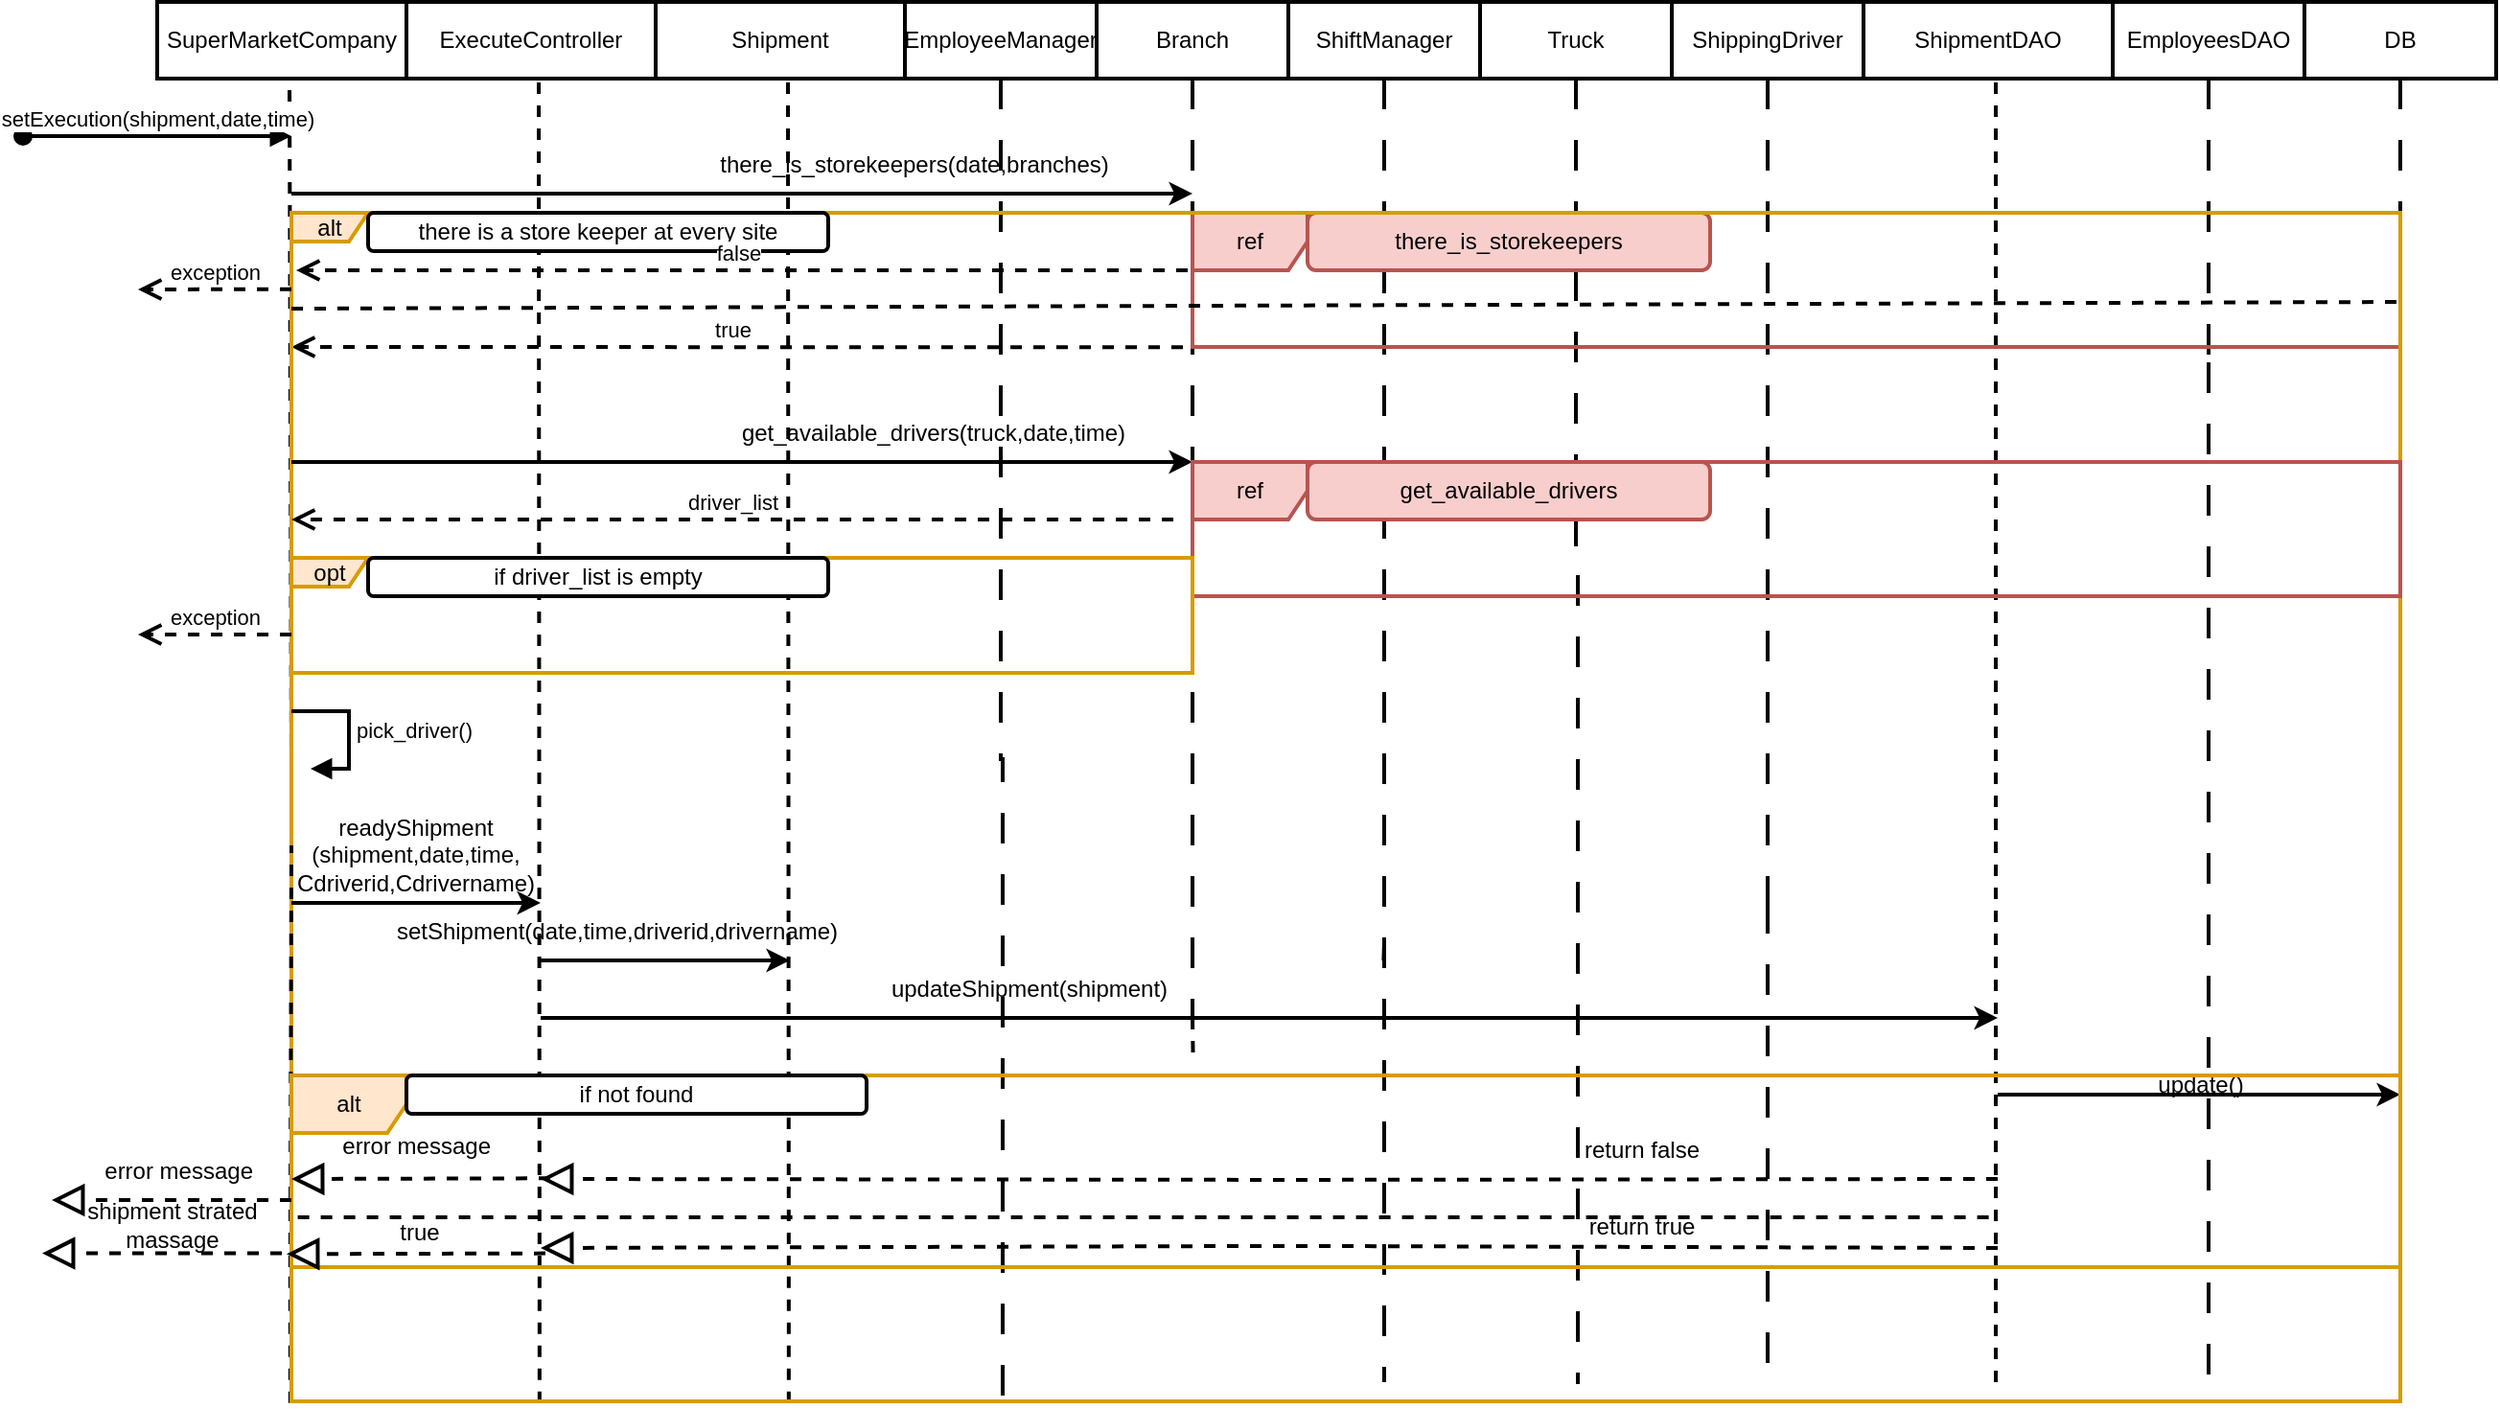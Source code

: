 <mxfile version="21.2.4" type="github">
  <diagram name="Page-1" id="MZ87BxiuIwEp7jPw1ExZ">
    <mxGraphModel dx="2573" dy="1023" grid="1" gridSize="10" guides="1" tooltips="1" connect="1" arrows="1" fold="1" page="1" pageScale="1" pageWidth="827" pageHeight="1169" math="0" shadow="0">
      <root>
        <mxCell id="0" />
        <mxCell id="1" parent="0" />
        <mxCell id="GAQoPDuNliMr2iQyG7WM-1" style="edgeStyle=orthogonalEdgeStyle;rounded=0;orthogonalLoop=1;jettySize=auto;html=1;dashed=1;dashPattern=8 8;endArrow=none;endFill=0;labelBackgroundColor=none;fontColor=default;strokeWidth=2;fontStyle=0" edge="1" parent="1" source="GAQoPDuNliMr2iQyG7WM-2">
          <mxGeometry relative="1" as="geometry">
            <mxPoint x="580" y="590" as="targetPoint" />
          </mxGeometry>
        </mxCell>
        <mxCell id="GAQoPDuNliMr2iQyG7WM-2" value="Branch" style="rounded=0;whiteSpace=wrap;html=1;labelBackgroundColor=none;strokeWidth=2;fontStyle=0" vertex="1" parent="1">
          <mxGeometry x="530" y="60" width="100" height="40" as="geometry" />
        </mxCell>
        <mxCell id="GAQoPDuNliMr2iQyG7WM-3" style="edgeStyle=orthogonalEdgeStyle;rounded=0;orthogonalLoop=1;jettySize=auto;html=1;exitX=0.5;exitY=1;exitDx=0;exitDy=0;dashed=1;endArrow=none;endFill=0;strokeWidth=2;fontStyle=0" edge="1" parent="1">
          <mxGeometry relative="1" as="geometry">
            <mxPoint x="580.294" y="610" as="targetPoint" />
            <mxPoint x="580" y="590" as="sourcePoint" />
          </mxGeometry>
        </mxCell>
        <mxCell id="GAQoPDuNliMr2iQyG7WM-8" value="EmployeeManager" style="rounded=0;whiteSpace=wrap;html=1;labelBackgroundColor=none;strokeWidth=2;fontStyle=0" vertex="1" parent="1">
          <mxGeometry x="430" y="60" width="100" height="40" as="geometry" />
        </mxCell>
        <mxCell id="GAQoPDuNliMr2iQyG7WM-9" style="edgeStyle=orthogonalEdgeStyle;rounded=0;orthogonalLoop=1;jettySize=auto;html=1;exitX=0.5;exitY=1;exitDx=0;exitDy=0;endArrow=none;endFill=0;dashed=1;dashPattern=8 8;strokeWidth=2;fontStyle=0" edge="1" parent="1" source="GAQoPDuNliMr2iQyG7WM-8">
          <mxGeometry relative="1" as="geometry">
            <mxPoint x="481" y="790" as="targetPoint" />
            <mxPoint x="480" y="350" as="sourcePoint" />
            <Array as="points">
              <mxPoint x="480" y="455" />
              <mxPoint x="481" y="455" />
              <mxPoint x="481" y="600" />
            </Array>
          </mxGeometry>
        </mxCell>
        <mxCell id="GAQoPDuNliMr2iQyG7WM-13" style="edgeStyle=orthogonalEdgeStyle;rounded=0;orthogonalLoop=1;jettySize=auto;html=1;dashed=1;dashPattern=8 8;endArrow=none;endFill=0;labelBackgroundColor=none;fontColor=default;strokeWidth=2;fontStyle=0" edge="1" parent="1" source="GAQoPDuNliMr2iQyG7WM-14">
          <mxGeometry relative="1" as="geometry">
            <mxPoint x="680" y="780" as="targetPoint" />
          </mxGeometry>
        </mxCell>
        <mxCell id="GAQoPDuNliMr2iQyG7WM-14" value="ShiftManager" style="rounded=0;whiteSpace=wrap;html=1;labelBackgroundColor=none;strokeWidth=2;fontStyle=0" vertex="1" parent="1">
          <mxGeometry x="630" y="60" width="100" height="40" as="geometry" />
        </mxCell>
        <mxCell id="GAQoPDuNliMr2iQyG7WM-17" style="edgeStyle=orthogonalEdgeStyle;rounded=0;orthogonalLoop=1;jettySize=auto;html=1;exitX=0.5;exitY=1;exitDx=0;exitDy=0;endArrow=none;endFill=0;dashed=1;dashPattern=8 8;strokeWidth=2;fontStyle=0" edge="1" parent="1">
          <mxGeometry relative="1" as="geometry">
            <mxPoint x="679.706" y="560" as="targetPoint" />
            <mxPoint x="680" y="550" as="sourcePoint" />
          </mxGeometry>
        </mxCell>
        <mxCell id="GAQoPDuNliMr2iQyG7WM-21" style="edgeStyle=orthogonalEdgeStyle;rounded=0;orthogonalLoop=1;jettySize=auto;html=1;dashed=1;dashPattern=8 8;endArrow=none;endFill=0;labelBackgroundColor=none;fontColor=default;strokeWidth=2;fontStyle=0" edge="1" parent="1" source="GAQoPDuNliMr2iQyG7WM-22">
          <mxGeometry relative="1" as="geometry">
            <mxPoint x="880" y="530" as="targetPoint" />
          </mxGeometry>
        </mxCell>
        <mxCell id="GAQoPDuNliMr2iQyG7WM-22" value="ShippingDriver" style="rounded=0;whiteSpace=wrap;html=1;labelBackgroundColor=none;strokeWidth=2;fontStyle=0" vertex="1" parent="1">
          <mxGeometry x="830" y="60" width="100" height="40" as="geometry" />
        </mxCell>
        <mxCell id="GAQoPDuNliMr2iQyG7WM-23" style="edgeStyle=orthogonalEdgeStyle;rounded=0;orthogonalLoop=1;jettySize=auto;html=1;exitX=0.5;exitY=1;exitDx=0;exitDy=0;dashed=1;dashPattern=8 8;endArrow=none;endFill=0;strokeWidth=2;fontStyle=0" edge="1" parent="1">
          <mxGeometry relative="1" as="geometry">
            <mxPoint x="880" y="780" as="targetPoint" />
            <mxPoint x="880" y="530" as="sourcePoint" />
          </mxGeometry>
        </mxCell>
        <mxCell id="GAQoPDuNliMr2iQyG7WM-29" style="edgeStyle=orthogonalEdgeStyle;rounded=0;orthogonalLoop=1;jettySize=auto;html=1;dashed=1;dashPattern=8 8;endArrow=none;endFill=0;labelBackgroundColor=none;fontColor=default;strokeWidth=2;fontStyle=0" edge="1" parent="1" source="GAQoPDuNliMr2iQyG7WM-76">
          <mxGeometry relative="1" as="geometry">
            <mxPoint x="780" y="780" as="targetPoint" />
            <Array as="points">
              <mxPoint x="780" y="350" />
              <mxPoint x="781" y="500" />
            </Array>
          </mxGeometry>
        </mxCell>
        <mxCell id="GAQoPDuNliMr2iQyG7WM-30" value="Truck" style="rounded=0;whiteSpace=wrap;html=1;labelBackgroundColor=none;strokeWidth=2;fontStyle=0" vertex="1" parent="1">
          <mxGeometry x="730" y="60" width="100" height="40" as="geometry" />
        </mxCell>
        <mxCell id="GAQoPDuNliMr2iQyG7WM-34" style="edgeStyle=orthogonalEdgeStyle;rounded=0;orthogonalLoop=1;jettySize=auto;html=1;exitX=0.5;exitY=1;exitDx=0;exitDy=0;dashed=1;dashPattern=8 8;endArrow=none;endFill=0;labelBackgroundColor=none;fontColor=default;strokeWidth=2;fontStyle=0" edge="1" parent="1" source="GAQoPDuNliMr2iQyG7WM-35">
          <mxGeometry relative="1" as="geometry">
            <mxPoint x="1110" y="250" as="targetPoint" />
          </mxGeometry>
        </mxCell>
        <mxCell id="GAQoPDuNliMr2iQyG7WM-35" value="EmployeesDAO" style="rounded=0;whiteSpace=wrap;html=1;labelBackgroundColor=none;strokeWidth=2;fontStyle=0" vertex="1" parent="1">
          <mxGeometry x="1060" y="60" width="100" height="40" as="geometry" />
        </mxCell>
        <mxCell id="GAQoPDuNliMr2iQyG7WM-36" style="edgeStyle=orthogonalEdgeStyle;rounded=0;orthogonalLoop=1;jettySize=auto;html=1;dashed=1;dashPattern=8 8;endArrow=none;endFill=0;labelBackgroundColor=none;fontColor=default;strokeWidth=2;fontStyle=0" edge="1" parent="1" source="GAQoPDuNliMr2iQyG7WM-37">
          <mxGeometry relative="1" as="geometry">
            <mxPoint x="1210" y="260" as="targetPoint" />
          </mxGeometry>
        </mxCell>
        <mxCell id="GAQoPDuNliMr2iQyG7WM-37" value="DB" style="rounded=0;whiteSpace=wrap;html=1;labelBackgroundColor=none;strokeWidth=2;fontStyle=0" vertex="1" parent="1">
          <mxGeometry x="1160" y="60" width="100" height="40" as="geometry" />
        </mxCell>
        <mxCell id="GAQoPDuNliMr2iQyG7WM-44" value="" style="endArrow=none;html=1;rounded=0;fontColor=default;exitX=0.79;exitY=0.909;exitDx=0;exitDy=0;exitPerimeter=0;dashed=1;dashPattern=8 8;endFill=0;labelBackgroundColor=none;strokeWidth=2;fontStyle=0" edge="1" parent="1">
          <mxGeometry width="50" height="50" relative="1" as="geometry">
            <mxPoint x="1110" y="248" as="sourcePoint" />
            <mxPoint x="1110" y="780" as="targetPoint" />
          </mxGeometry>
        </mxCell>
        <mxCell id="GAQoPDuNliMr2iQyG7WM-45" value="" style="endArrow=none;html=1;rounded=0;fontColor=default;exitX=0.96;exitY=0.909;exitDx=0;exitDy=0;exitPerimeter=0;dashed=1;dashPattern=8 8;endFill=0;labelBackgroundColor=none;strokeWidth=2;fontStyle=0" edge="1" parent="1">
          <mxGeometry width="50" height="50" relative="1" as="geometry">
            <mxPoint x="1210" y="248" as="sourcePoint" />
            <mxPoint x="1210" y="770" as="targetPoint" />
          </mxGeometry>
        </mxCell>
        <mxCell id="GAQoPDuNliMr2iQyG7WM-47" value="SuperMarketCompany" style="rounded=0;whiteSpace=wrap;html=1;labelBackgroundColor=none;strokeWidth=2;fontStyle=0" vertex="1" parent="1">
          <mxGeometry x="40" y="60" width="130" height="40" as="geometry" />
        </mxCell>
        <mxCell id="GAQoPDuNliMr2iQyG7WM-49" value="" style="endArrow=none;dashed=1;html=1;rounded=0;fontStyle=0;strokeWidth=2;" edge="1" parent="1">
          <mxGeometry width="50" height="50" relative="1" as="geometry">
            <mxPoint x="110.0" y="460.0" as="sourcePoint" />
            <mxPoint x="109" y="100" as="targetPoint" />
          </mxGeometry>
        </mxCell>
        <mxCell id="GAQoPDuNliMr2iQyG7WM-50" value="" style="endArrow=none;dashed=1;html=1;rounded=0;fontStyle=0;strokeWidth=2;" edge="1" parent="1">
          <mxGeometry width="50" height="50" relative="1" as="geometry">
            <mxPoint x="109.42" y="790.833" as="sourcePoint" />
            <mxPoint x="109.42" y="720" as="targetPoint" />
          </mxGeometry>
        </mxCell>
        <mxCell id="GAQoPDuNliMr2iQyG7WM-55" value="ExecuteController" style="rounded=0;whiteSpace=wrap;html=1;labelBackgroundColor=none;strokeWidth=2;fontStyle=0" vertex="1" parent="1">
          <mxGeometry x="170" y="60" width="130" height="40" as="geometry" />
        </mxCell>
        <mxCell id="GAQoPDuNliMr2iQyG7WM-56" value="" style="endArrow=none;dashed=1;html=1;rounded=0;fontStyle=0;strokeWidth=2;" edge="1" parent="1">
          <mxGeometry width="50" height="50" relative="1" as="geometry">
            <mxPoint x="239.42" y="720" as="sourcePoint" />
            <mxPoint x="239" y="100" as="targetPoint" />
          </mxGeometry>
        </mxCell>
        <mxCell id="GAQoPDuNliMr2iQyG7WM-57" value="" style="endArrow=none;dashed=1;html=1;rounded=0;fontStyle=0;strokeWidth=2;" edge="1" parent="1">
          <mxGeometry width="50" height="50" relative="1" as="geometry">
            <mxPoint x="239.42" y="790.833" as="sourcePoint" />
            <mxPoint x="239.42" y="720" as="targetPoint" />
          </mxGeometry>
        </mxCell>
        <mxCell id="GAQoPDuNliMr2iQyG7WM-60" value="Shipment" style="rounded=0;whiteSpace=wrap;html=1;labelBackgroundColor=none;strokeWidth=2;fontStyle=0" vertex="1" parent="1">
          <mxGeometry x="300" y="60" width="130" height="40" as="geometry" />
        </mxCell>
        <mxCell id="GAQoPDuNliMr2iQyG7WM-61" value="" style="endArrow=none;dashed=1;html=1;rounded=0;fontStyle=0;strokeWidth=2;" edge="1" parent="1">
          <mxGeometry width="50" height="50" relative="1" as="geometry">
            <mxPoint x="369.42" y="720" as="sourcePoint" />
            <mxPoint x="369" y="100" as="targetPoint" />
          </mxGeometry>
        </mxCell>
        <mxCell id="GAQoPDuNliMr2iQyG7WM-62" value="" style="endArrow=none;dashed=1;html=1;rounded=0;fontStyle=0;strokeWidth=2;" edge="1" parent="1">
          <mxGeometry width="50" height="50" relative="1" as="geometry">
            <mxPoint x="369.42" y="790.833" as="sourcePoint" />
            <mxPoint x="369.42" y="720" as="targetPoint" />
          </mxGeometry>
        </mxCell>
        <mxCell id="GAQoPDuNliMr2iQyG7WM-67" value="ShipmentDAO" style="rounded=0;whiteSpace=wrap;html=1;labelBackgroundColor=none;strokeWidth=2;fontStyle=0" vertex="1" parent="1">
          <mxGeometry x="930" y="60" width="130" height="40" as="geometry" />
        </mxCell>
        <mxCell id="GAQoPDuNliMr2iQyG7WM-68" value="" style="endArrow=none;dashed=1;html=1;rounded=0;fontStyle=0;strokeWidth=2;" edge="1" parent="1">
          <mxGeometry width="50" height="50" relative="1" as="geometry">
            <mxPoint x="999" y="780" as="sourcePoint" />
            <mxPoint x="999" y="100" as="targetPoint" />
          </mxGeometry>
        </mxCell>
        <mxCell id="GAQoPDuNliMr2iQyG7WM-70" value="setExecution(shipment,date,time)" style="html=1;verticalAlign=bottom;startArrow=oval;endArrow=block;startSize=8;edgeStyle=elbowEdgeStyle;elbow=vertical;curved=0;rounded=0;strokeWidth=2;fontStyle=0" edge="1" parent="1">
          <mxGeometry relative="1" as="geometry">
            <mxPoint x="-30" y="130" as="sourcePoint" />
            <mxPoint x="110" y="130" as="targetPoint" />
            <mxPoint as="offset" />
          </mxGeometry>
        </mxCell>
        <mxCell id="GAQoPDuNliMr2iQyG7WM-74" value="ref" style="shape=umlFrame;whiteSpace=wrap;html=1;pointerEvents=0;strokeWidth=2;labelBackgroundColor=none;fillColor=#f8cecc;strokeColor=#b85450;fontStyle=0" vertex="1" parent="1">
          <mxGeometry x="580" y="170" width="630" height="70" as="geometry" />
        </mxCell>
        <mxCell id="GAQoPDuNliMr2iQyG7WM-77" value="" style="edgeStyle=orthogonalEdgeStyle;rounded=0;orthogonalLoop=1;jettySize=auto;html=1;dashed=1;dashPattern=8 8;endArrow=none;endFill=0;labelBackgroundColor=none;fontColor=default;strokeWidth=2;fontStyle=0" edge="1" parent="1" source="GAQoPDuNliMr2iQyG7WM-30" target="GAQoPDuNliMr2iQyG7WM-76">
          <mxGeometry relative="1" as="geometry">
            <mxPoint x="780" y="500" as="targetPoint" />
            <mxPoint x="780" y="100" as="sourcePoint" />
            <Array as="points">
              <mxPoint x="780" y="150" />
              <mxPoint x="780" y="150" />
            </Array>
          </mxGeometry>
        </mxCell>
        <mxCell id="GAQoPDuNliMr2iQyG7WM-76" value="there_is_storekeepers" style="rounded=1;whiteSpace=wrap;html=1;strokeWidth=2;labelBackgroundColor=none;fillColor=#f8cecc;strokeColor=#b85450;fontStyle=0" vertex="1" parent="1">
          <mxGeometry x="640" y="170" width="210" height="30" as="geometry" />
        </mxCell>
        <mxCell id="GAQoPDuNliMr2iQyG7WM-78" value="" style="endArrow=classic;html=1;rounded=0;strokeWidth=2;fontStyle=0" edge="1" parent="1">
          <mxGeometry width="50" height="50" relative="1" as="geometry">
            <mxPoint x="110" y="160" as="sourcePoint" />
            <mxPoint x="580" y="160" as="targetPoint" />
          </mxGeometry>
        </mxCell>
        <mxCell id="GAQoPDuNliMr2iQyG7WM-82" value="there_is_storekeepers(date,branches)" style="text;html=1;strokeColor=none;fillColor=none;align=center;verticalAlign=middle;whiteSpace=wrap;rounded=0;strokeWidth=2;fontStyle=0" vertex="1" parent="1">
          <mxGeometry x="350" y="130" width="170" height="30" as="geometry" />
        </mxCell>
        <mxCell id="GAQoPDuNliMr2iQyG7WM-85" value="true" style="html=1;verticalAlign=bottom;endArrow=open;dashed=1;endSize=8;edgeStyle=elbowEdgeStyle;elbow=vertical;curved=0;rounded=0;exitX=-0.006;exitY=0.272;exitDx=0;exitDy=0;exitPerimeter=0;strokeWidth=2;fontStyle=0" edge="1" parent="1">
          <mxGeometry x="0.011" relative="1" as="geometry">
            <mxPoint x="575" y="240.15" as="sourcePoint" />
            <mxPoint x="110" y="240.15" as="targetPoint" />
            <mxPoint as="offset" />
          </mxGeometry>
        </mxCell>
        <mxCell id="GAQoPDuNliMr2iQyG7WM-86" value="alt" style="shape=umlFrame;whiteSpace=wrap;html=1;pointerEvents=0;fontStyle=0;strokeWidth=2;fillColor=#ffe6cc;strokeColor=#d79b00;width=40;height=15;" vertex="1" parent="1">
          <mxGeometry x="110" y="170" width="1100" height="620" as="geometry" />
        </mxCell>
        <mxCell id="GAQoPDuNliMr2iQyG7WM-87" value="there is a store keeper at every site" style="rounded=1;whiteSpace=wrap;html=1;strokeWidth=2;labelBackgroundColor=none;fontStyle=0" vertex="1" parent="1">
          <mxGeometry x="150" y="170" width="240" height="20" as="geometry" />
        </mxCell>
        <mxCell id="GAQoPDuNliMr2iQyG7WM-89" value="false" style="html=1;verticalAlign=bottom;endArrow=open;dashed=1;endSize=8;edgeStyle=elbowEdgeStyle;elbow=vertical;curved=0;rounded=0;exitX=-0.006;exitY=0.272;exitDx=0;exitDy=0;exitPerimeter=0;strokeWidth=2;fontStyle=0" edge="1" parent="1">
          <mxGeometry x="0.011" relative="1" as="geometry">
            <mxPoint x="577.5" y="200" as="sourcePoint" />
            <mxPoint x="112.5" y="200" as="targetPoint" />
            <mxPoint as="offset" />
          </mxGeometry>
        </mxCell>
        <mxCell id="GAQoPDuNliMr2iQyG7WM-90" value="exception" style="html=1;verticalAlign=bottom;endArrow=open;dashed=1;endSize=8;edgeStyle=elbowEdgeStyle;elbow=vertical;curved=0;rounded=0;strokeWidth=2;fontStyle=0" edge="1" parent="1">
          <mxGeometry relative="1" as="geometry">
            <mxPoint x="110" y="209.82" as="sourcePoint" />
            <mxPoint x="30" y="209.82" as="targetPoint" />
            <mxPoint as="offset" />
          </mxGeometry>
        </mxCell>
        <mxCell id="GAQoPDuNliMr2iQyG7WM-91" value="" style="endArrow=none;dashed=1;html=1;rounded=0;entryX=1;entryY=0.075;entryDx=0;entryDy=0;entryPerimeter=0;strokeWidth=2;fontStyle=0" edge="1" parent="1" target="GAQoPDuNliMr2iQyG7WM-86">
          <mxGeometry width="50" height="50" relative="1" as="geometry">
            <mxPoint x="110" y="220" as="sourcePoint" />
            <mxPoint x="240" y="250" as="targetPoint" />
            <Array as="points" />
          </mxGeometry>
        </mxCell>
        <mxCell id="GAQoPDuNliMr2iQyG7WM-92" value="" style="endArrow=classic;html=1;rounded=0;strokeWidth=2;fontStyle=0" edge="1" parent="1">
          <mxGeometry width="50" height="50" relative="1" as="geometry">
            <mxPoint x="110" y="300" as="sourcePoint" />
            <mxPoint x="580" y="300" as="targetPoint" />
          </mxGeometry>
        </mxCell>
        <mxCell id="GAQoPDuNliMr2iQyG7WM-93" value="get_available_drivers(truck,date,time)" style="text;html=1;strokeColor=none;fillColor=none;align=center;verticalAlign=middle;whiteSpace=wrap;rounded=0;strokeWidth=2;fontStyle=0" vertex="1" parent="1">
          <mxGeometry x="360" y="270" width="170" height="30" as="geometry" />
        </mxCell>
        <mxCell id="GAQoPDuNliMr2iQyG7WM-94" value="ref" style="shape=umlFrame;whiteSpace=wrap;html=1;pointerEvents=0;strokeWidth=2;labelBackgroundColor=none;fillColor=#f8cecc;strokeColor=#b85450;fontStyle=0" vertex="1" parent="1">
          <mxGeometry x="580" y="300" width="630" height="70" as="geometry" />
        </mxCell>
        <mxCell id="GAQoPDuNliMr2iQyG7WM-95" value="get_available_drivers" style="rounded=1;whiteSpace=wrap;html=1;strokeWidth=2;labelBackgroundColor=none;fillColor=#f8cecc;strokeColor=#b85450;fontStyle=0" vertex="1" parent="1">
          <mxGeometry x="640" y="300" width="210" height="30" as="geometry" />
        </mxCell>
        <mxCell id="GAQoPDuNliMr2iQyG7WM-96" value="driver_list" style="html=1;verticalAlign=bottom;endArrow=open;dashed=1;endSize=8;edgeStyle=elbowEdgeStyle;elbow=vertical;curved=0;rounded=0;strokeWidth=2;fontStyle=0" edge="1" parent="1">
          <mxGeometry relative="1" as="geometry">
            <mxPoint x="570" y="330" as="sourcePoint" />
            <mxPoint x="110" y="330" as="targetPoint" />
          </mxGeometry>
        </mxCell>
        <mxCell id="GAQoPDuNliMr2iQyG7WM-97" value="opt" style="shape=umlFrame;whiteSpace=wrap;html=1;pointerEvents=0;fontStyle=0;strokeWidth=2;fillColor=#ffe6cc;strokeColor=#d79b00;width=40;height=15;" vertex="1" parent="1">
          <mxGeometry x="110" y="350" width="470" height="60" as="geometry" />
        </mxCell>
        <mxCell id="GAQoPDuNliMr2iQyG7WM-98" value="if driver_list is empty" style="rounded=1;whiteSpace=wrap;html=1;strokeWidth=2;labelBackgroundColor=none;fontStyle=0" vertex="1" parent="1">
          <mxGeometry x="150" y="350" width="240" height="20" as="geometry" />
        </mxCell>
        <mxCell id="GAQoPDuNliMr2iQyG7WM-99" value="exception" style="html=1;verticalAlign=bottom;endArrow=open;dashed=1;endSize=8;edgeStyle=elbowEdgeStyle;elbow=vertical;curved=0;rounded=0;strokeWidth=2;fontStyle=0" edge="1" parent="1">
          <mxGeometry relative="1" as="geometry">
            <mxPoint x="110" y="390" as="sourcePoint" />
            <mxPoint x="30" y="390" as="targetPoint" />
            <mxPoint as="offset" />
          </mxGeometry>
        </mxCell>
        <mxCell id="GAQoPDuNliMr2iQyG7WM-102" value="pick_driver()" style="html=1;align=left;spacingLeft=2;endArrow=block;rounded=0;edgeStyle=orthogonalEdgeStyle;curved=0;rounded=0;strokeWidth=2;fontStyle=0" edge="1" parent="1">
          <mxGeometry relative="1" as="geometry">
            <mxPoint x="110" y="430" as="sourcePoint" />
            <Array as="points">
              <mxPoint x="140" y="430" />
              <mxPoint x="140" y="460" />
            </Array>
            <mxPoint x="120.0" y="460.0" as="targetPoint" />
          </mxGeometry>
        </mxCell>
        <mxCell id="GAQoPDuNliMr2iQyG7WM-103" value="" style="endArrow=none;dashed=1;html=1;rounded=0;fontStyle=0;strokeWidth=2;" edge="1" parent="1">
          <mxGeometry width="50" height="50" relative="1" as="geometry">
            <mxPoint x="109.42" y="720" as="sourcePoint" />
            <mxPoint x="110.0" y="500.0" as="targetPoint" />
          </mxGeometry>
        </mxCell>
        <mxCell id="GAQoPDuNliMr2iQyG7WM-104" value="" style="endArrow=classic;html=1;rounded=0;strokeWidth=2;fontStyle=0" edge="1" parent="1">
          <mxGeometry width="50" height="50" relative="1" as="geometry">
            <mxPoint x="110" y="530" as="sourcePoint" />
            <mxPoint x="240" y="530" as="targetPoint" />
          </mxGeometry>
        </mxCell>
        <mxCell id="GAQoPDuNliMr2iQyG7WM-106" value="readyShipment&lt;br&gt;(shipment,date,time,&lt;br&gt;Cdriverid,Cdrivername)" style="text;html=1;strokeColor=none;fillColor=none;align=center;verticalAlign=middle;whiteSpace=wrap;rounded=0;strokeWidth=2;fontStyle=0" vertex="1" parent="1">
          <mxGeometry x="120" y="480" width="110" height="50" as="geometry" />
        </mxCell>
        <mxCell id="GAQoPDuNliMr2iQyG7WM-110" value="" style="endArrow=classic;html=1;rounded=0;strokeWidth=2;fontStyle=0" edge="1" parent="1">
          <mxGeometry width="50" height="50" relative="1" as="geometry">
            <mxPoint x="240" y="560" as="sourcePoint" />
            <mxPoint x="370" y="560" as="targetPoint" />
          </mxGeometry>
        </mxCell>
        <mxCell id="GAQoPDuNliMr2iQyG7WM-111" value="setShipment(date,time,driverid,drivername)" style="text;html=1;strokeColor=none;fillColor=none;align=center;verticalAlign=middle;whiteSpace=wrap;rounded=0;strokeWidth=2;fontStyle=0" vertex="1" parent="1">
          <mxGeometry x="230" y="530" width="100" height="30" as="geometry" />
        </mxCell>
        <mxCell id="GAQoPDuNliMr2iQyG7WM-112" value="" style="endArrow=classic;html=1;rounded=0;strokeWidth=2;fontStyle=0" edge="1" parent="1">
          <mxGeometry width="50" height="50" relative="1" as="geometry">
            <mxPoint x="240" y="590" as="sourcePoint" />
            <mxPoint x="1000" y="590" as="targetPoint" />
          </mxGeometry>
        </mxCell>
        <mxCell id="GAQoPDuNliMr2iQyG7WM-113" value="updateShipment(shipment)" style="text;html=1;strokeColor=none;fillColor=none;align=center;verticalAlign=middle;whiteSpace=wrap;rounded=0;strokeWidth=2;fontStyle=0" vertex="1" parent="1">
          <mxGeometry x="360" y="560" width="270" height="30" as="geometry" />
        </mxCell>
        <mxCell id="GAQoPDuNliMr2iQyG7WM-116" value="" style="endArrow=classic;html=1;rounded=0;strokeWidth=2;fontStyle=0" edge="1" parent="1">
          <mxGeometry width="50" height="50" relative="1" as="geometry">
            <mxPoint x="1000" y="630" as="sourcePoint" />
            <mxPoint x="1210" y="630" as="targetPoint" />
          </mxGeometry>
        </mxCell>
        <mxCell id="GAQoPDuNliMr2iQyG7WM-117" value="update()" style="text;html=1;strokeColor=none;fillColor=none;align=center;verticalAlign=middle;whiteSpace=wrap;rounded=0;strokeWidth=2;fontStyle=0" vertex="1" parent="1">
          <mxGeometry x="971" y="610" width="270" height="30" as="geometry" />
        </mxCell>
        <mxCell id="GAQoPDuNliMr2iQyG7WM-118" value="alt" style="shape=umlFrame;whiteSpace=wrap;html=1;pointerEvents=0;strokeWidth=2;labelBackgroundColor=none;fillColor=#ffe6cc;strokeColor=#d79b00;fontStyle=0" vertex="1" parent="1">
          <mxGeometry x="110" y="620" width="1100" height="100" as="geometry" />
        </mxCell>
        <mxCell id="GAQoPDuNliMr2iQyG7WM-119" value="return false" style="text;html=1;align=center;verticalAlign=middle;whiteSpace=wrap;rounded=0;fontStyle=0;strokeWidth=2;" vertex="1" parent="1">
          <mxGeometry x="770" y="644.47" width="89" height="30" as="geometry" />
        </mxCell>
        <mxCell id="GAQoPDuNliMr2iQyG7WM-120" value="" style="endArrow=block;dashed=1;endFill=0;endSize=12;html=1;rounded=0;fontStyle=0;strokeWidth=2;" edge="1" parent="1">
          <mxGeometry width="160" relative="1" as="geometry">
            <mxPoint x="245" y="673.64" as="sourcePoint" />
            <mxPoint x="110" y="674" as="targetPoint" />
          </mxGeometry>
        </mxCell>
        <mxCell id="GAQoPDuNliMr2iQyG7WM-121" value="error message&amp;nbsp;" style="text;html=1;align=center;verticalAlign=middle;whiteSpace=wrap;rounded=0;fontStyle=0;strokeWidth=2;" vertex="1" parent="1">
          <mxGeometry x="120" y="644.47" width="114" height="25.53" as="geometry" />
        </mxCell>
        <mxCell id="GAQoPDuNliMr2iQyG7WM-122" value="" style="endArrow=block;dashed=1;endFill=0;endSize=12;html=1;rounded=0;fontStyle=0;strokeWidth=2;" edge="1" parent="1">
          <mxGeometry width="160" relative="1" as="geometry">
            <mxPoint x="1000" y="674" as="sourcePoint" />
            <mxPoint x="240" y="674" as="targetPoint" />
            <Array as="points">
              <mxPoint x="630" y="674.47" />
            </Array>
          </mxGeometry>
        </mxCell>
        <mxCell id="GAQoPDuNliMr2iQyG7WM-123" value="return true" style="text;html=1;align=center;verticalAlign=middle;whiteSpace=wrap;rounded=0;fontStyle=0;strokeWidth=2;" vertex="1" parent="1">
          <mxGeometry x="770" y="684.47" width="89" height="30" as="geometry" />
        </mxCell>
        <mxCell id="GAQoPDuNliMr2iQyG7WM-124" value="" style="endArrow=block;dashed=1;endFill=0;endSize=12;html=1;rounded=0;fontStyle=0;strokeWidth=2;" edge="1" parent="1">
          <mxGeometry width="160" relative="1" as="geometry">
            <mxPoint x="1000" y="710" as="sourcePoint" />
            <mxPoint x="240" y="710" as="targetPoint" />
            <Array as="points">
              <mxPoint x="630" y="708.94" />
            </Array>
          </mxGeometry>
        </mxCell>
        <mxCell id="GAQoPDuNliMr2iQyG7WM-127" value="" style="endArrow=none;dashed=1;html=1;rounded=0;exitX=0.003;exitY=0.74;exitDx=0;exitDy=0;exitPerimeter=0;strokeWidth=2;fontStyle=0" edge="1" parent="1" source="GAQoPDuNliMr2iQyG7WM-118">
          <mxGeometry width="50" height="50" relative="1" as="geometry">
            <mxPoint x="520" y="620" as="sourcePoint" />
            <mxPoint x="1000" y="694" as="targetPoint" />
          </mxGeometry>
        </mxCell>
        <mxCell id="GAQoPDuNliMr2iQyG7WM-128" value="if not found" style="rounded=1;whiteSpace=wrap;html=1;strokeWidth=2;labelBackgroundColor=none;fontStyle=0" vertex="1" parent="1">
          <mxGeometry x="170" y="620" width="240" height="20" as="geometry" />
        </mxCell>
        <mxCell id="GAQoPDuNliMr2iQyG7WM-129" value="error message&amp;nbsp;" style="text;html=1;align=center;verticalAlign=middle;whiteSpace=wrap;rounded=0;fontStyle=0;strokeWidth=2;" vertex="1" parent="1">
          <mxGeometry x="-4" y="655" width="114" height="30" as="geometry" />
        </mxCell>
        <mxCell id="GAQoPDuNliMr2iQyG7WM-130" value="" style="endArrow=block;dashed=1;endFill=0;endSize=12;html=1;rounded=0;fontStyle=0;strokeWidth=2;" edge="1" parent="1">
          <mxGeometry width="160" relative="1" as="geometry">
            <mxPoint x="110" y="685.0" as="sourcePoint" />
            <mxPoint x="-15" y="685" as="targetPoint" />
          </mxGeometry>
        </mxCell>
        <mxCell id="GAQoPDuNliMr2iQyG7WM-131" value="shipment strated massage" style="text;html=1;align=center;verticalAlign=middle;whiteSpace=wrap;rounded=0;fontStyle=0;strokeWidth=2;" vertex="1" parent="1">
          <mxGeometry x="-9" y="682.8" width="114" height="30" as="geometry" />
        </mxCell>
        <mxCell id="GAQoPDuNliMr2iQyG7WM-132" value="" style="endArrow=block;dashed=1;endFill=0;endSize=12;html=1;rounded=0;fontStyle=0;strokeWidth=2;" edge="1" parent="1">
          <mxGeometry width="160" relative="1" as="geometry">
            <mxPoint x="105" y="712.8" as="sourcePoint" />
            <mxPoint x="-20" y="712.8" as="targetPoint" />
          </mxGeometry>
        </mxCell>
        <mxCell id="GAQoPDuNliMr2iQyG7WM-133" value="" style="endArrow=block;dashed=1;endFill=0;endSize=12;html=1;rounded=0;fontStyle=0;strokeWidth=2;" edge="1" parent="1">
          <mxGeometry width="160" relative="1" as="geometry">
            <mxPoint x="242.5" y="712.8" as="sourcePoint" />
            <mxPoint x="107.5" y="713.16" as="targetPoint" />
          </mxGeometry>
        </mxCell>
        <mxCell id="GAQoPDuNliMr2iQyG7WM-134" value="true" style="text;html=1;align=center;verticalAlign=middle;whiteSpace=wrap;rounded=0;fontStyle=0;strokeWidth=2;" vertex="1" parent="1">
          <mxGeometry x="120" y="688.94" width="114" height="25.53" as="geometry" />
        </mxCell>
      </root>
    </mxGraphModel>
  </diagram>
</mxfile>
